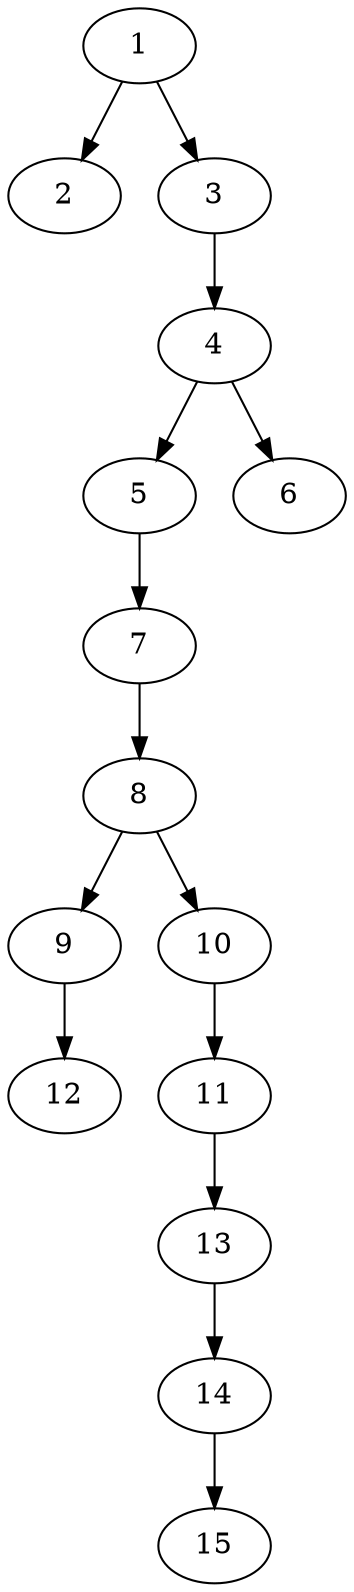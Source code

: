 // DAG automatically generated by daggen at Thu Oct  3 13:59:26 2019
// ./daggen --dot -n 15 --ccr 0.4 --fat 0.3 --regular 0.7 --density 0.5 --mindata 5242880 --maxdata 52428800 
digraph G {
  1 [size="83896320", alpha="0.16", expect_size="33558528"] 
  1 -> 2 [size ="33558528"]
  1 -> 3 [size ="33558528"]
  2 [size="30302720", alpha="0.00", expect_size="12121088"] 
  3 [size="13504000", alpha="0.08", expect_size="5401600"] 
  3 -> 4 [size ="5401600"]
  4 [size="72755200", alpha="0.01", expect_size="29102080"] 
  4 -> 5 [size ="29102080"]
  4 -> 6 [size ="29102080"]
  5 [size="84200960", alpha="0.01", expect_size="33680384"] 
  5 -> 7 [size ="33680384"]
  6 [size="40117760", alpha="0.19", expect_size="16047104"] 
  7 [size="130516480", alpha="0.04", expect_size="52206592"] 
  7 -> 8 [size ="52206592"]
  8 [size="105960960", alpha="0.03", expect_size="42384384"] 
  8 -> 9 [size ="42384384"]
  8 -> 10 [size ="42384384"]
  9 [size="35484160", alpha="0.16", expect_size="14193664"] 
  9 -> 12 [size ="14193664"]
  10 [size="15308800", alpha="0.19", expect_size="6123520"] 
  10 -> 11 [size ="6123520"]
  11 [size="32719360", alpha="0.02", expect_size="13087744"] 
  11 -> 13 [size ="13087744"]
  12 [size="124894720", alpha="0.11", expect_size="49957888"] 
  13 [size="124971520", alpha="0.06", expect_size="49988608"] 
  13 -> 14 [size ="49988608"]
  14 [size="56688640", alpha="0.12", expect_size="22675456"] 
  14 -> 15 [size ="22675456"]
  15 [size="65472000", alpha="0.04", expect_size="26188800"] 
}
